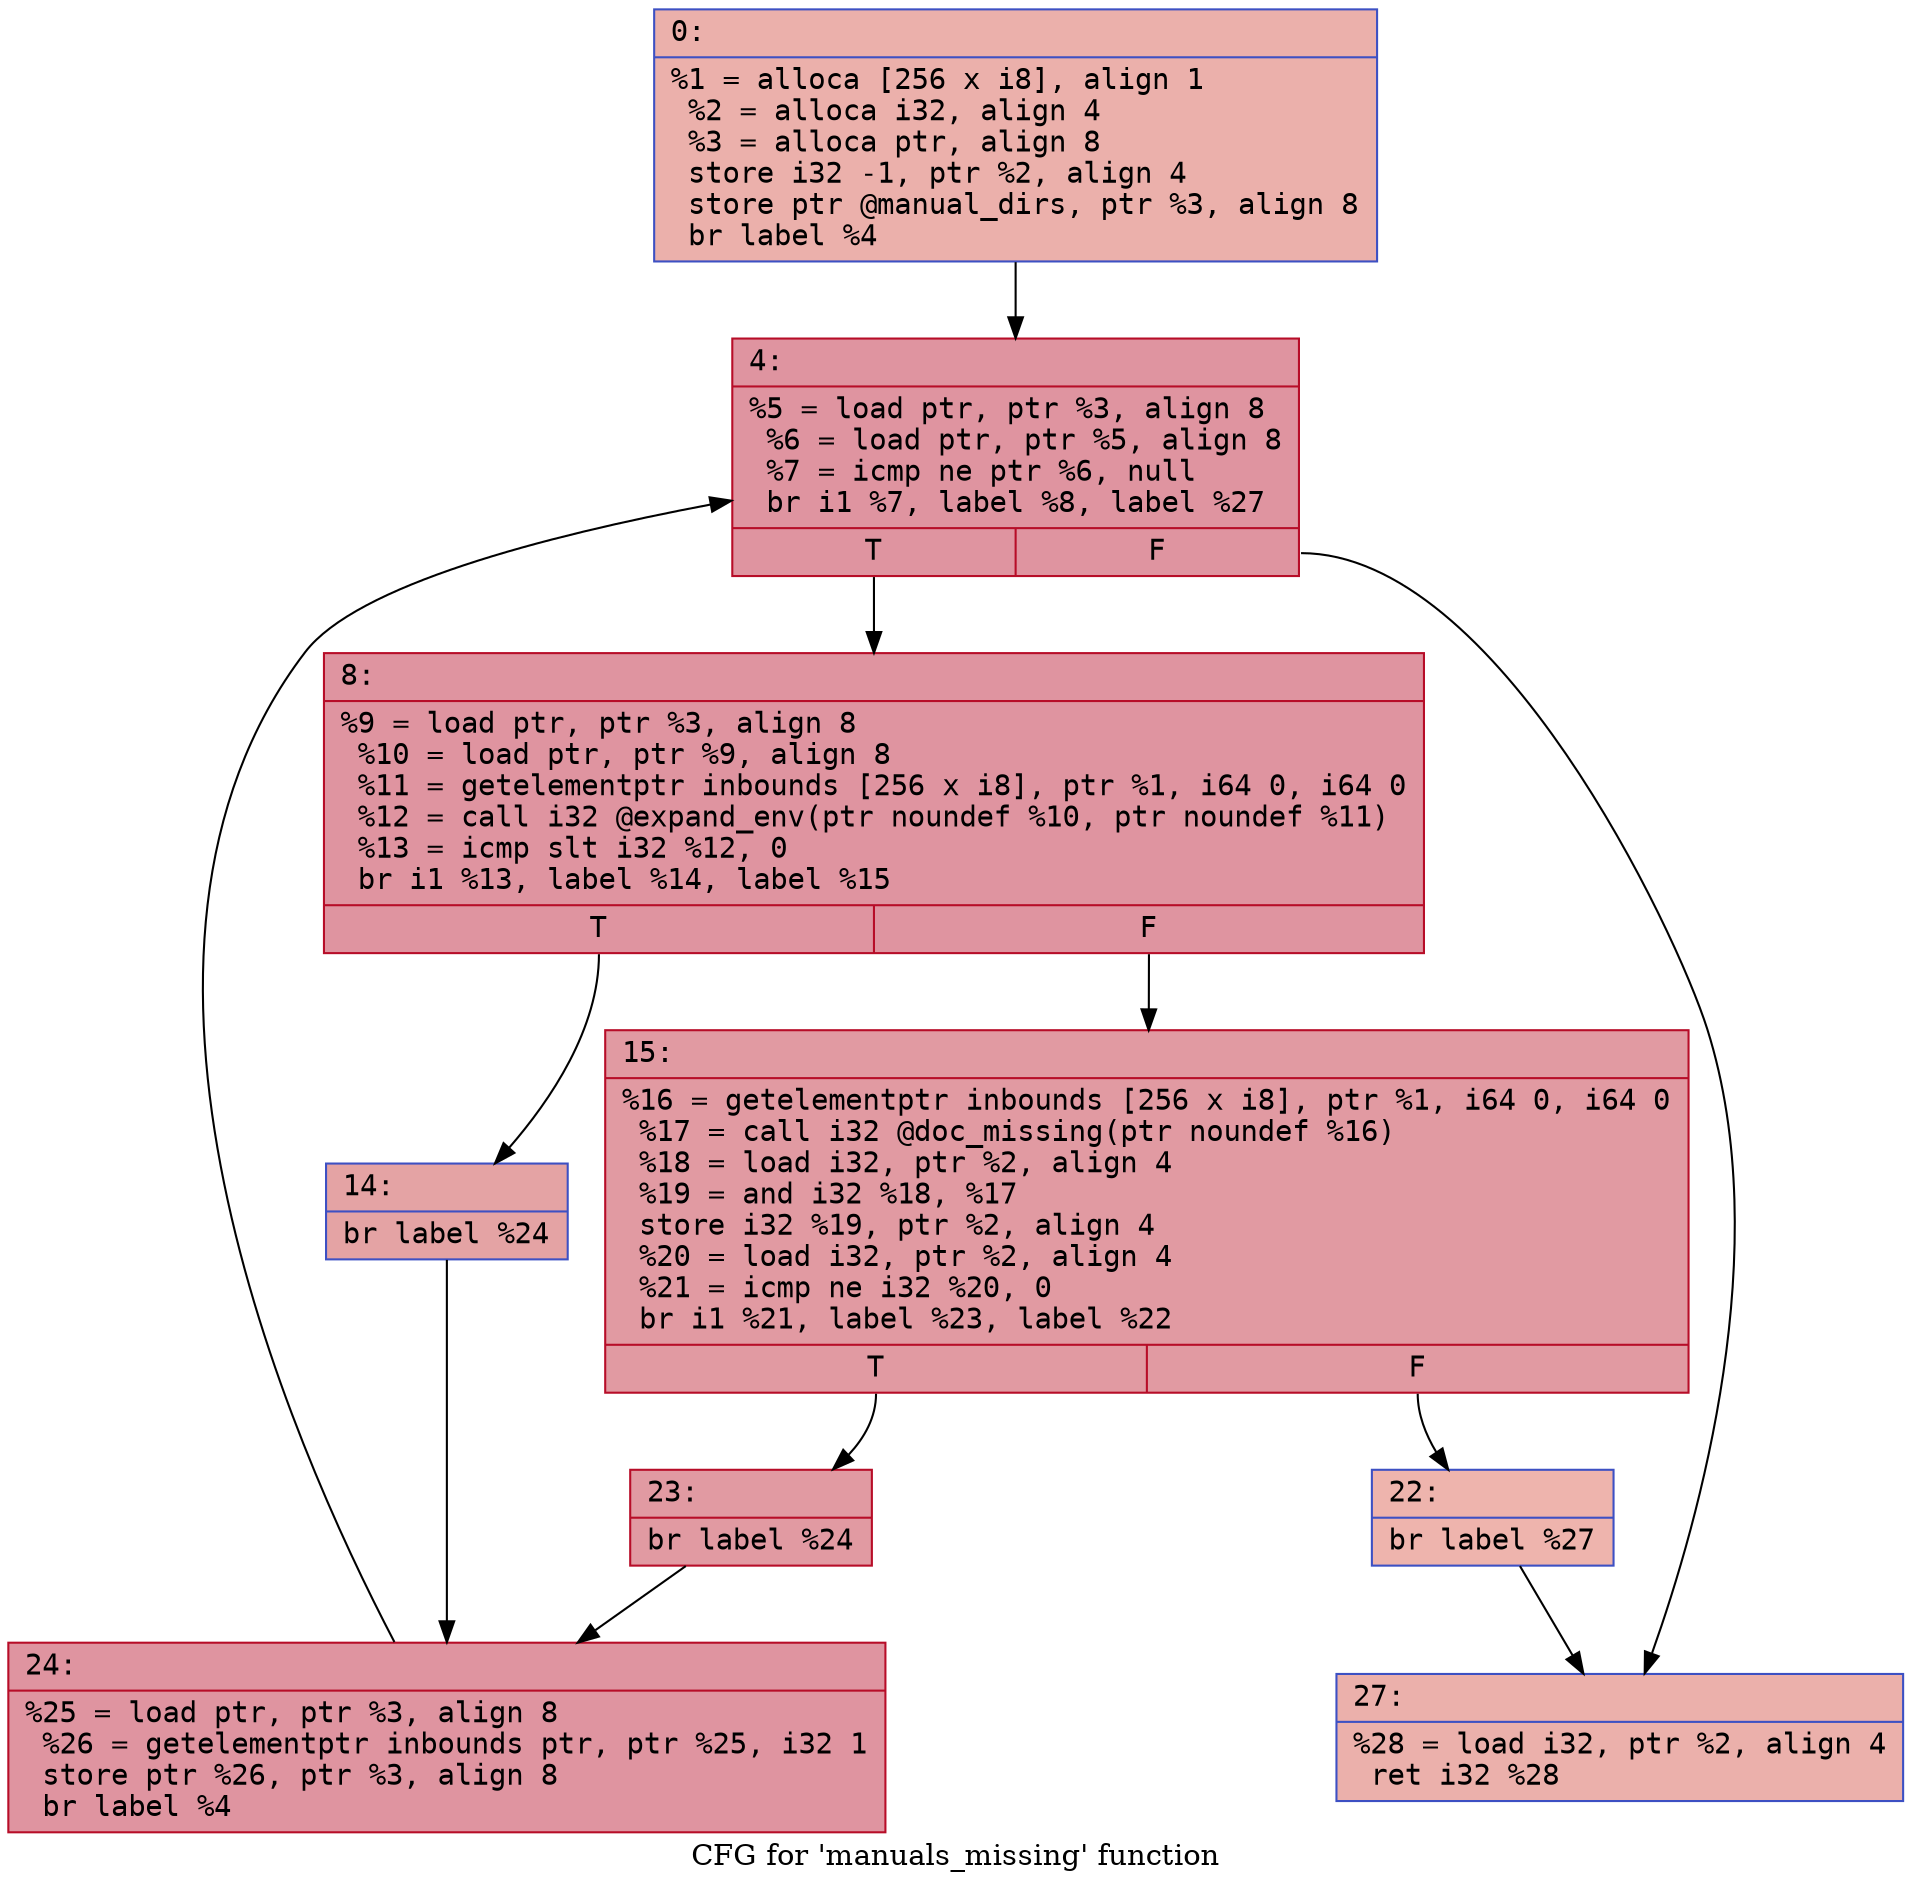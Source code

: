 digraph "CFG for 'manuals_missing' function" {
	label="CFG for 'manuals_missing' function";

	Node0x60000196e8a0 [shape=record,color="#3d50c3ff", style=filled, fillcolor="#d24b4070" fontname="Courier",label="{0:\l|  %1 = alloca [256 x i8], align 1\l  %2 = alloca i32, align 4\l  %3 = alloca ptr, align 8\l  store i32 -1, ptr %2, align 4\l  store ptr @manual_dirs, ptr %3, align 8\l  br label %4\l}"];
	Node0x60000196e8a0 -> Node0x60000196e8f0[tooltip="0 -> 4\nProbability 100.00%" ];
	Node0x60000196e8f0 [shape=record,color="#b70d28ff", style=filled, fillcolor="#b70d2870" fontname="Courier",label="{4:\l|  %5 = load ptr, ptr %3, align 8\l  %6 = load ptr, ptr %5, align 8\l  %7 = icmp ne ptr %6, null\l  br i1 %7, label %8, label %27\l|{<s0>T|<s1>F}}"];
	Node0x60000196e8f0:s0 -> Node0x60000196e940[tooltip="4 -> 8\nProbability 96.88%" ];
	Node0x60000196e8f0:s1 -> Node0x60000196eb20[tooltip="4 -> 27\nProbability 3.12%" ];
	Node0x60000196e940 [shape=record,color="#b70d28ff", style=filled, fillcolor="#b70d2870" fontname="Courier",label="{8:\l|  %9 = load ptr, ptr %3, align 8\l  %10 = load ptr, ptr %9, align 8\l  %11 = getelementptr inbounds [256 x i8], ptr %1, i64 0, i64 0\l  %12 = call i32 @expand_env(ptr noundef %10, ptr noundef %11)\l  %13 = icmp slt i32 %12, 0\l  br i1 %13, label %14, label %15\l|{<s0>T|<s1>F}}"];
	Node0x60000196e940:s0 -> Node0x60000196e990[tooltip="8 -> 14\nProbability 37.50%" ];
	Node0x60000196e940:s1 -> Node0x60000196e9e0[tooltip="8 -> 15\nProbability 62.50%" ];
	Node0x60000196e990 [shape=record,color="#3d50c3ff", style=filled, fillcolor="#c32e3170" fontname="Courier",label="{14:\l|  br label %24\l}"];
	Node0x60000196e990 -> Node0x60000196ead0[tooltip="14 -> 24\nProbability 100.00%" ];
	Node0x60000196e9e0 [shape=record,color="#b70d28ff", style=filled, fillcolor="#bb1b2c70" fontname="Courier",label="{15:\l|  %16 = getelementptr inbounds [256 x i8], ptr %1, i64 0, i64 0\l  %17 = call i32 @doc_missing(ptr noundef %16)\l  %18 = load i32, ptr %2, align 4\l  %19 = and i32 %18, %17\l  store i32 %19, ptr %2, align 4\l  %20 = load i32, ptr %2, align 4\l  %21 = icmp ne i32 %20, 0\l  br i1 %21, label %23, label %22\l|{<s0>T|<s1>F}}"];
	Node0x60000196e9e0:s0 -> Node0x60000196ea80[tooltip="15 -> 23\nProbability 96.88%" ];
	Node0x60000196e9e0:s1 -> Node0x60000196ea30[tooltip="15 -> 22\nProbability 3.12%" ];
	Node0x60000196ea30 [shape=record,color="#3d50c3ff", style=filled, fillcolor="#d8564670" fontname="Courier",label="{22:\l|  br label %27\l}"];
	Node0x60000196ea30 -> Node0x60000196eb20[tooltip="22 -> 27\nProbability 100.00%" ];
	Node0x60000196ea80 [shape=record,color="#b70d28ff", style=filled, fillcolor="#bb1b2c70" fontname="Courier",label="{23:\l|  br label %24\l}"];
	Node0x60000196ea80 -> Node0x60000196ead0[tooltip="23 -> 24\nProbability 100.00%" ];
	Node0x60000196ead0 [shape=record,color="#b70d28ff", style=filled, fillcolor="#b70d2870" fontname="Courier",label="{24:\l|  %25 = load ptr, ptr %3, align 8\l  %26 = getelementptr inbounds ptr, ptr %25, i32 1\l  store ptr %26, ptr %3, align 8\l  br label %4\l}"];
	Node0x60000196ead0 -> Node0x60000196e8f0[tooltip="24 -> 4\nProbability 100.00%" ];
	Node0x60000196eb20 [shape=record,color="#3d50c3ff", style=filled, fillcolor="#d24b4070" fontname="Courier",label="{27:\l|  %28 = load i32, ptr %2, align 4\l  ret i32 %28\l}"];
}
